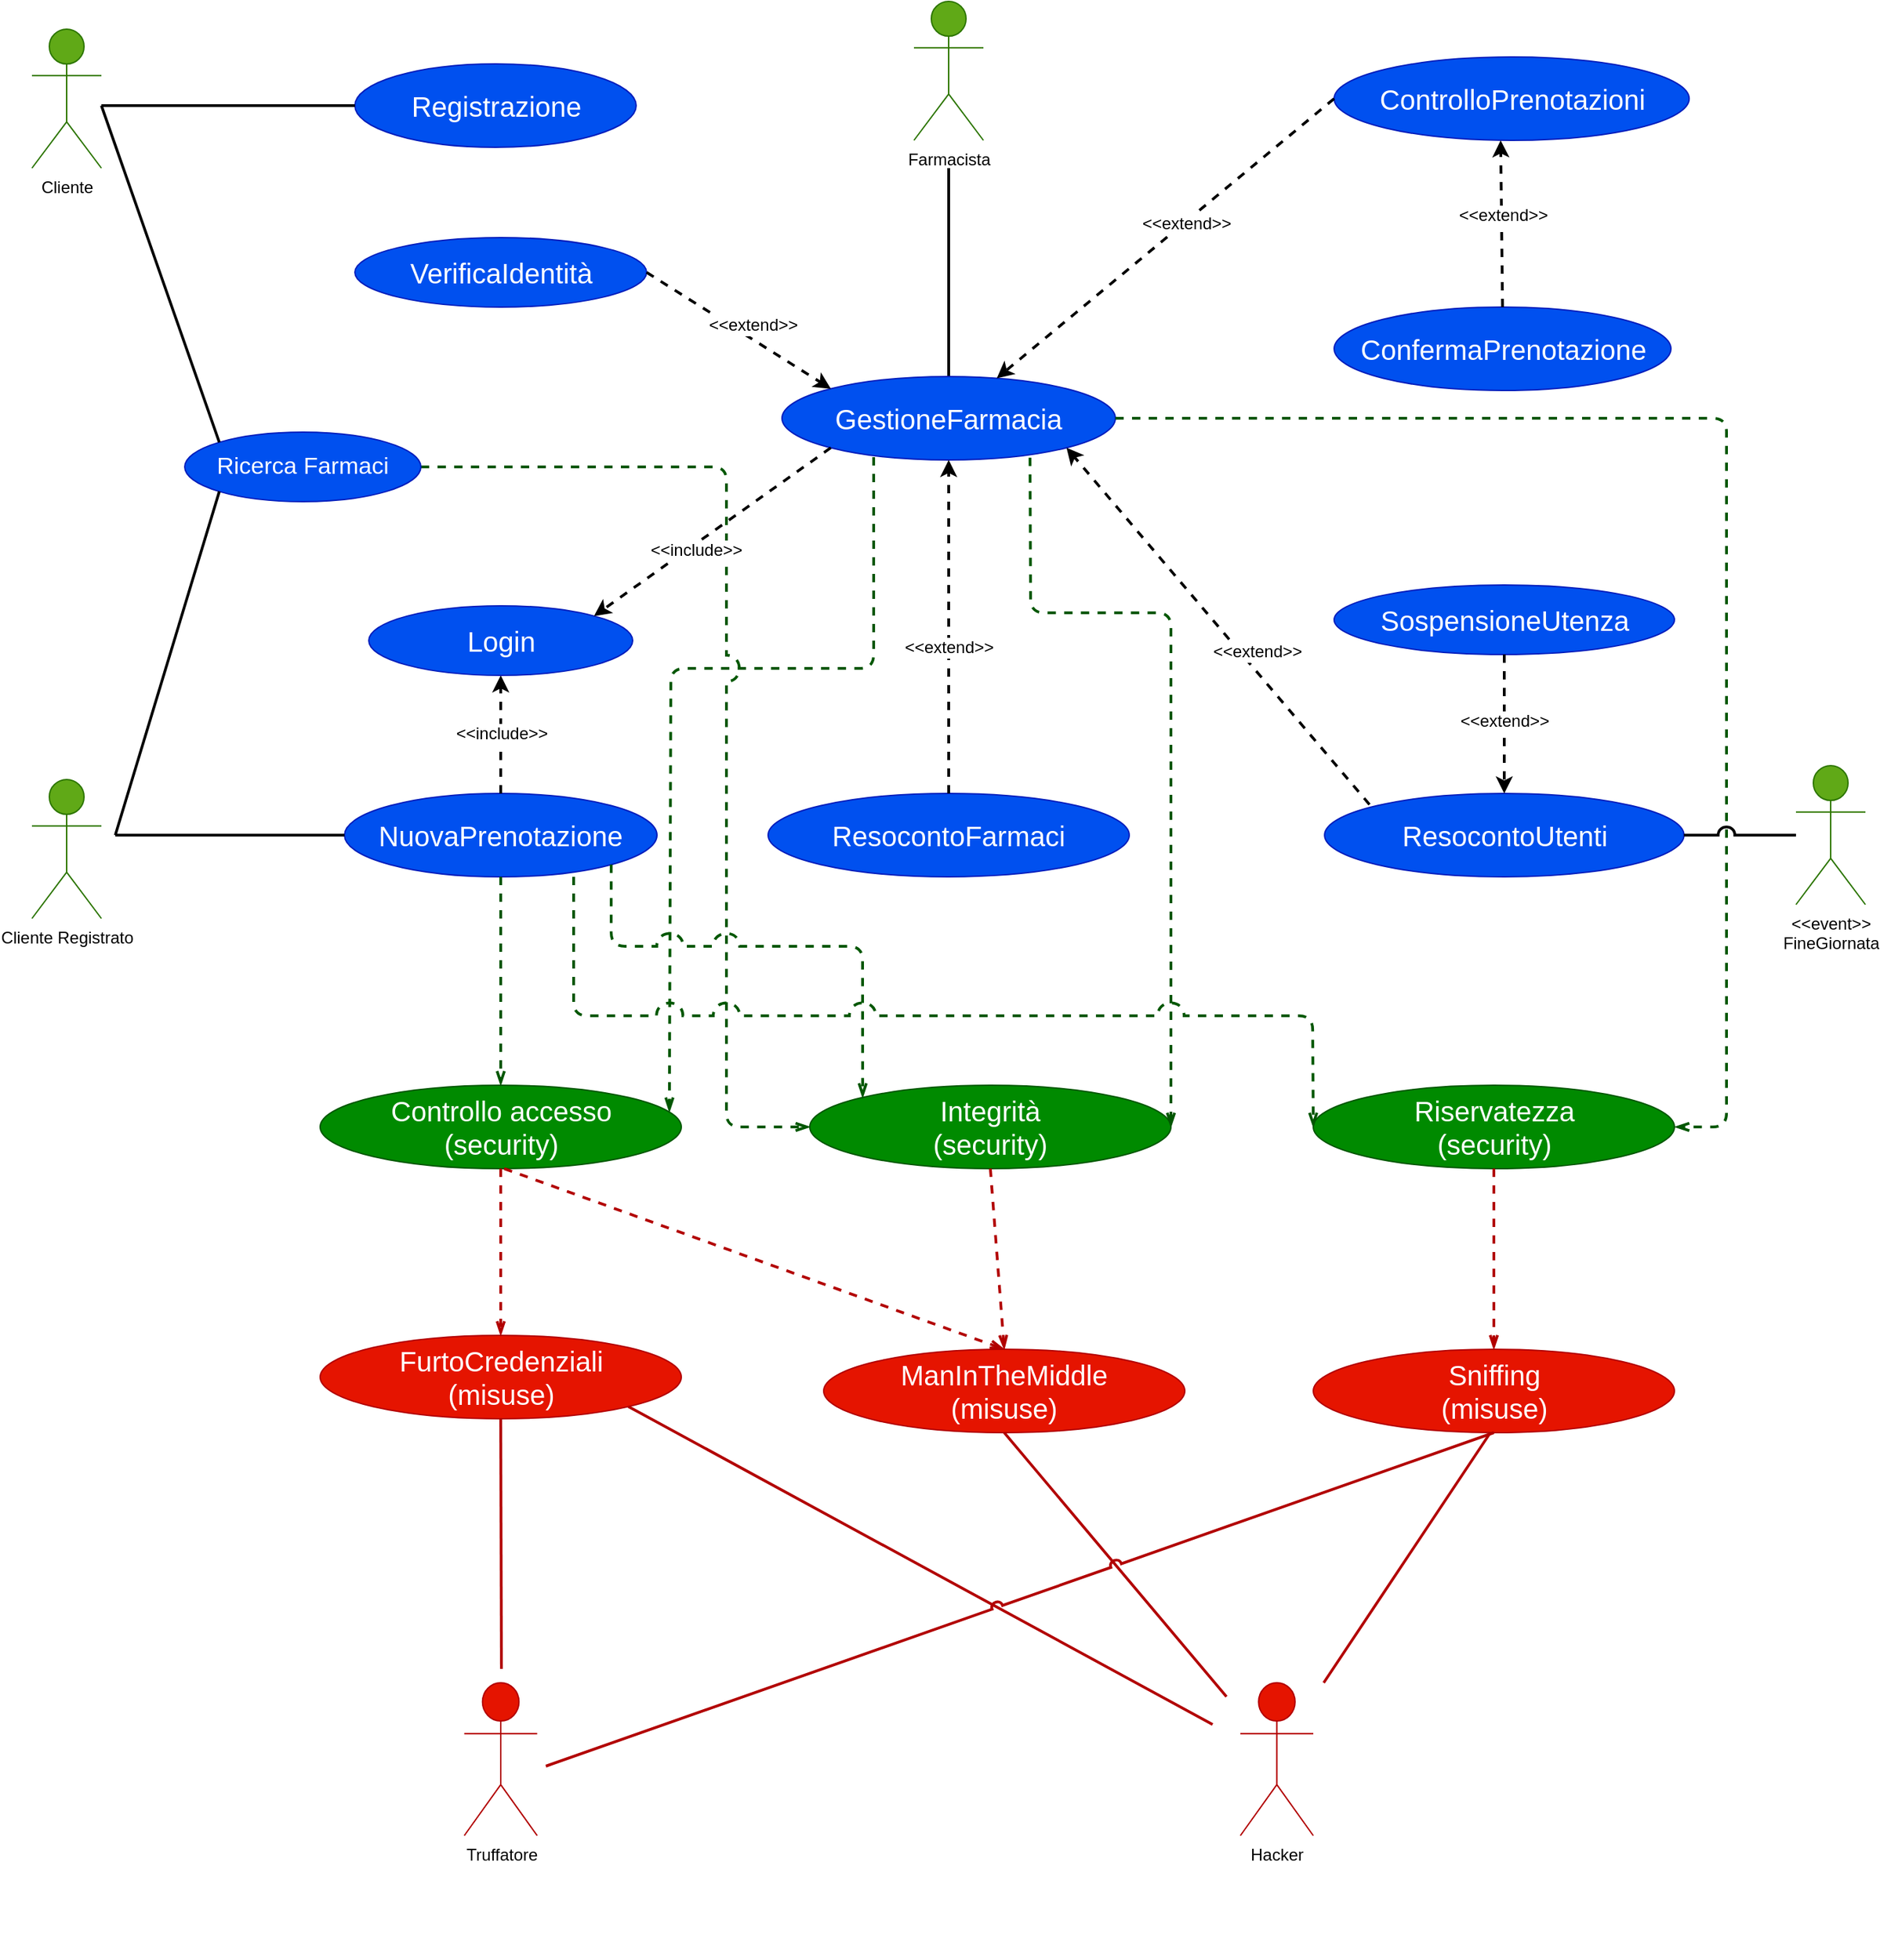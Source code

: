 <mxfile version="14.6.9" type="device"><diagram id="zhWC59HeOvKLoK2CXB_R" name="Page-1"><mxGraphModel dx="2583" dy="1465" grid="1" gridSize="10" guides="1" tooltips="1" connect="1" arrows="1" fold="1" page="1" pageScale="1" pageWidth="850" pageHeight="1100" math="0" shadow="0"><root><mxCell id="0"/><mxCell id="1" parent="0"/><mxCell id="ZKd7eqSZ4Y2QXAqBUfFo-42" value="" style="endArrow=openThin;html=1;strokeWidth=2;exitX=0.275;exitY=0.967;exitDx=0;exitDy=0;fillColor=#008a00;strokeColor=#005700;exitPerimeter=0;endFill=0;jumpStyle=arc;jumpSize=17;entryX=0.967;entryY=0.317;entryDx=0;entryDy=0;entryPerimeter=0;dashed=1;" parent="1" source="ZKd7eqSZ4Y2QXAqBUfFo-5" target="ZKd7eqSZ4Y2QXAqBUfFo-40" edge="1"><mxGeometry width="50" height="50" relative="1" as="geometry"><mxPoint x="944.675" y="757.678" as="sourcePoint"/><mxPoint x="990" y="1060" as="targetPoint"/><Array as="points"><mxPoint x="1136" y="750"/><mxPoint x="990" y="750"/></Array></mxGeometry></mxCell><mxCell id="ZKd7eqSZ4Y2QXAqBUfFo-48" value="" style="endArrow=openThin;html=1;strokeWidth=2;exitX=1;exitY=0.5;exitDx=0;exitDy=0;fillColor=#008a00;strokeColor=#005700;entryX=0;entryY=0.5;entryDx=0;entryDy=0;endFill=0;dashed=1;jumpStyle=arc;jumpSize=17;" parent="1" source="ZKd7eqSZ4Y2QXAqBUfFo-15" target="ZKd7eqSZ4Y2QXAqBUfFo-43" edge="1"><mxGeometry width="50" height="50" relative="1" as="geometry"><mxPoint x="1176" y="638.02" as="sourcePoint"/><mxPoint x="999.424" y="1068.787" as="targetPoint"/><Array as="points"><mxPoint x="1030" y="605"/><mxPoint x="1030" y="1080"/></Array></mxGeometry></mxCell><mxCell id="ZKd7eqSZ4Y2QXAqBUfFo-1" value="" style="endArrow=none;html=1;shadow=0;strokeWidth=2;fontSize=17;fontColor=#000000;exitX=0.5;exitY=0;exitDx=0;exitDy=0;fillColor=#1ba1e2;" parent="1" source="ZKd7eqSZ4Y2QXAqBUfFo-5" edge="1"><mxGeometry width="50" height="50" relative="1" as="geometry"><mxPoint x="1438.12" y="350" as="sourcePoint"/><mxPoint x="1190" y="390" as="targetPoint"/></mxGeometry></mxCell><mxCell id="ZKd7eqSZ4Y2QXAqBUfFo-2" value="&lt;font style=&quot;font-size: 20px&quot;&gt;Registrazione&lt;/font&gt;" style="ellipse;whiteSpace=wrap;html=1;fillColor=#0050ef;strokeColor=#001DBC;labelBackgroundColor=none;fontColor=#ffffff;" parent="1" vertex="1"><mxGeometry x="762.5" y="315" width="202.5" height="60" as="geometry"/></mxCell><mxCell id="ZKd7eqSZ4Y2QXAqBUfFo-5" value="GestioneFarmacia" style="ellipse;whiteSpace=wrap;html=1;labelBackgroundColor=none;fillColor=#0050ef;strokeColor=#001DBC;fontSize=20;fontColor=#ffffff;" parent="1" vertex="1"><mxGeometry x="1070" y="540" width="240" height="60" as="geometry"/></mxCell><mxCell id="ZKd7eqSZ4Y2QXAqBUfFo-6" value="NuovaPrenotazione" style="ellipse;whiteSpace=wrap;html=1;labelBackgroundColor=none;fontSize=20;fillColor=#0050ef;strokeColor=#001DBC;fontColor=#ffffff;" parent="1" vertex="1"><mxGeometry x="755" y="840" width="225" height="60" as="geometry"/></mxCell><mxCell id="ZKd7eqSZ4Y2QXAqBUfFo-7" value="" style="endArrow=classic;html=1;shadow=0;strokeColor=#000000;strokeWidth=2;fontSize=13;dashed=1;exitX=0.5;exitY=0;exitDx=0;exitDy=0;entryX=0.5;entryY=1;entryDx=0;entryDy=0;" parent="1" source="ZKd7eqSZ4Y2QXAqBUfFo-6" target="ZKd7eqSZ4Y2QXAqBUfFo-9" edge="1"><mxGeometry width="50" height="50" relative="1" as="geometry"><mxPoint x="730" y="825" as="sourcePoint"/><mxPoint x="780" y="775" as="targetPoint"/><Array as="points"/></mxGeometry></mxCell><mxCell id="ZKd7eqSZ4Y2QXAqBUfFo-8" value="&amp;lt;&amp;lt;include&amp;gt;&amp;gt;" style="edgeLabel;html=1;align=center;verticalAlign=middle;resizable=0;points=[];fontSize=12;fontColor=#000000;" parent="ZKd7eqSZ4Y2QXAqBUfFo-7" vertex="1" connectable="0"><mxGeometry x="0.327" y="-1" relative="1" as="geometry"><mxPoint x="-1" y="13" as="offset"/></mxGeometry></mxCell><mxCell id="ZKd7eqSZ4Y2QXAqBUfFo-9" value="&lt;div&gt;Login&lt;/div&gt;" style="ellipse;whiteSpace=wrap;html=1;labelBackgroundColor=none;fontSize=20;fillColor=#0050ef;strokeColor=#001DBC;fontColor=#ffffff;" parent="1" vertex="1"><mxGeometry x="772.5" y="705" width="190" height="50" as="geometry"/></mxCell><mxCell id="ZKd7eqSZ4Y2QXAqBUfFo-10" value="VerificaIdentità" style="ellipse;whiteSpace=wrap;html=1;labelBackgroundColor=none;fontSize=20;fillColor=#0050ef;strokeColor=#001DBC;fontColor=#ffffff;" parent="1" vertex="1"><mxGeometry x="762.5" y="440" width="210" height="50" as="geometry"/></mxCell><mxCell id="ZKd7eqSZ4Y2QXAqBUfFo-13" value="" style="endArrow=classic;html=1;shadow=0;dashed=1;strokeColor=#000000;strokeWidth=2;fontSize=12;fontColor=#000000;exitX=1;exitY=0.5;exitDx=0;exitDy=0;entryX=0;entryY=0;entryDx=0;entryDy=0;" parent="1" source="ZKd7eqSZ4Y2QXAqBUfFo-10" target="ZKd7eqSZ4Y2QXAqBUfFo-5" edge="1"><mxGeometry width="50" height="50" relative="1" as="geometry"><mxPoint x="1060" y="555" as="sourcePoint"/><mxPoint x="1120" y="595" as="targetPoint"/></mxGeometry></mxCell><mxCell id="ZKd7eqSZ4Y2QXAqBUfFo-14" value="&amp;lt;&amp;lt;extend&amp;gt;&amp;gt;" style="edgeLabel;html=1;align=center;verticalAlign=middle;resizable=0;points=[];fontSize=12;fontColor=#000000;" parent="ZKd7eqSZ4Y2QXAqBUfFo-13" vertex="1" connectable="0"><mxGeometry x="-0.245" y="3" relative="1" as="geometry"><mxPoint x="25.1" y="9.15" as="offset"/></mxGeometry></mxCell><mxCell id="ZKd7eqSZ4Y2QXAqBUfFo-15" value="Ricerca Farmaci" style="ellipse;whiteSpace=wrap;html=1;labelBackgroundColor=none;fontSize=17;fillColor=#0050ef;strokeColor=#001DBC;fontColor=#ffffff;" parent="1" vertex="1"><mxGeometry x="640" y="580" width="170" height="50" as="geometry"/></mxCell><mxCell id="ZKd7eqSZ4Y2QXAqBUfFo-16" value="" style="endArrow=none;html=1;shadow=0;strokeWidth=2;fontSize=17;fontColor=#000000;entryX=0;entryY=1;entryDx=0;entryDy=0;fillColor=#1ba1e2;" parent="1" target="ZKd7eqSZ4Y2QXAqBUfFo-15" edge="1"><mxGeometry width="50" height="50" relative="1" as="geometry"><mxPoint x="590" y="870" as="sourcePoint"/><mxPoint x="630" y="765" as="targetPoint"/></mxGeometry></mxCell><mxCell id="ZKd7eqSZ4Y2QXAqBUfFo-17" value="" style="endArrow=none;html=1;shadow=0;strokeWidth=2;fontSize=17;fontColor=#000000;entryX=0;entryY=0.5;entryDx=0;entryDy=0;fillColor=#1ba1e2;" parent="1" target="ZKd7eqSZ4Y2QXAqBUfFo-6" edge="1"><mxGeometry width="50" height="50" relative="1" as="geometry"><mxPoint x="590" y="870" as="sourcePoint"/><mxPoint x="670" y="865" as="targetPoint"/></mxGeometry></mxCell><mxCell id="ZKd7eqSZ4Y2QXAqBUfFo-18" value="" style="endArrow=none;html=1;shadow=0;strokeWidth=2;fontSize=17;fontColor=#000000;exitX=0;exitY=0;exitDx=0;exitDy=0;fillColor=#1ba1e2;" parent="1" source="ZKd7eqSZ4Y2QXAqBUfFo-15" edge="1"><mxGeometry width="50" height="50" relative="1" as="geometry"><mxPoint x="630" y="495" as="sourcePoint"/><mxPoint x="580" y="345" as="targetPoint"/></mxGeometry></mxCell><mxCell id="ZKd7eqSZ4Y2QXAqBUfFo-19" value="" style="endArrow=none;html=1;shadow=0;strokeWidth=2;fontSize=17;fontColor=#000000;entryX=0;entryY=0.5;entryDx=0;entryDy=0;fillColor=#1ba1e2;" parent="1" target="ZKd7eqSZ4Y2QXAqBUfFo-2" edge="1"><mxGeometry width="50" height="50" relative="1" as="geometry"><mxPoint x="580" y="345.0" as="sourcePoint"/><mxPoint x="700" y="345" as="targetPoint"/></mxGeometry></mxCell><mxCell id="ZKd7eqSZ4Y2QXAqBUfFo-20" value="SospensioneUtenza" style="ellipse;whiteSpace=wrap;html=1;labelBackgroundColor=none;fontSize=20;fillColor=#0050ef;strokeColor=#001DBC;direction=west;fontColor=#ffffff;" parent="1" vertex="1"><mxGeometry x="1467.5" y="690" width="245" height="50" as="geometry"/></mxCell><mxCell id="ZKd7eqSZ4Y2QXAqBUfFo-21" value="&lt;div&gt;&amp;lt;&amp;lt;event&amp;gt;&amp;gt;&lt;/div&gt;&lt;div&gt;FineGiornata&lt;br&gt;&lt;/div&gt;" style="shape=umlActor;verticalLabelPosition=bottom;verticalAlign=top;html=1;outlineConnect=0;labelBackgroundColor=none;fontSize=12;fillColor=#60a917;strokeColor=#2D7600;" parent="1" vertex="1"><mxGeometry x="1800" y="820" width="50" height="100" as="geometry"/></mxCell><mxCell id="ZKd7eqSZ4Y2QXAqBUfFo-22" value="ResocontoUtenti" style="ellipse;whiteSpace=wrap;html=1;labelBackgroundColor=none;fontSize=20;fillColor=#0050ef;strokeColor=#001DBC;fontColor=#ffffff;" parent="1" vertex="1"><mxGeometry x="1460.62" y="840" width="258.75" height="60" as="geometry"/></mxCell><mxCell id="ZKd7eqSZ4Y2QXAqBUfFo-24" value="" style="endArrow=classic;html=1;shadow=0;strokeColor=#000000;strokeWidth=2;fontSize=20;fontColor=#000000;exitX=0.5;exitY=0;exitDx=0;exitDy=0;entryX=0.5;entryY=0;entryDx=0;entryDy=0;dashed=1;" parent="1" source="ZKd7eqSZ4Y2QXAqBUfFo-20" target="ZKd7eqSZ4Y2QXAqBUfFo-22" edge="1"><mxGeometry width="50" height="50" relative="1" as="geometry"><mxPoint x="1255.62" y="650" as="sourcePoint"/><mxPoint x="1305.62" y="600" as="targetPoint"/></mxGeometry></mxCell><mxCell id="ZKd7eqSZ4Y2QXAqBUfFo-25" value="&amp;lt;&amp;lt;extend&amp;gt;&amp;gt;" style="edgeLabel;html=1;align=center;verticalAlign=middle;resizable=0;points=[];fontSize=12;fontColor=#000000;" parent="ZKd7eqSZ4Y2QXAqBUfFo-24" vertex="1" connectable="0"><mxGeometry x="0.2" y="-1" relative="1" as="geometry"><mxPoint x="1" y="-12.35" as="offset"/></mxGeometry></mxCell><mxCell id="ZKd7eqSZ4Y2QXAqBUfFo-26" value="ResocontoFarmaci" style="ellipse;whiteSpace=wrap;html=1;fontSize=20;fillColor=#0050ef;strokeColor=#001DBC;fontColor=#ffffff;" parent="1" vertex="1"><mxGeometry x="1060" y="840" width="260" height="60" as="geometry"/></mxCell><mxCell id="ZKd7eqSZ4Y2QXAqBUfFo-27" value="" style="endArrow=classic;html=1;dashed=1;fontSize=12;exitX=0;exitY=1;exitDx=0;exitDy=0;entryX=1;entryY=0;entryDx=0;entryDy=0;strokeWidth=2;" parent="1" source="ZKd7eqSZ4Y2QXAqBUfFo-5" target="ZKd7eqSZ4Y2QXAqBUfFo-9" edge="1"><mxGeometry width="50" height="50" relative="1" as="geometry"><mxPoint x="1060" y="645" as="sourcePoint"/><mxPoint x="1110" y="595" as="targetPoint"/></mxGeometry></mxCell><mxCell id="ZKd7eqSZ4Y2QXAqBUfFo-28" value="&amp;lt;&amp;lt;include&amp;gt;&amp;gt;" style="edgeLabel;html=1;align=center;verticalAlign=middle;resizable=0;points=[];fontSize=12;" parent="ZKd7eqSZ4Y2QXAqBUfFo-27" vertex="1" connectable="0"><mxGeometry x="0.173" y="5" relative="1" as="geometry"><mxPoint y="-1" as="offset"/></mxGeometry></mxCell><mxCell id="ZKd7eqSZ4Y2QXAqBUfFo-29" value="" style="endArrow=classic;html=1;shadow=0;strokeColor=#000000;strokeWidth=2;fontSize=12;fontColor=#000000;exitX=0.5;exitY=0;exitDx=0;exitDy=0;entryX=0.5;entryY=1;entryDx=0;entryDy=0;dashed=1;" parent="1" source="ZKd7eqSZ4Y2QXAqBUfFo-26" target="ZKd7eqSZ4Y2QXAqBUfFo-5" edge="1"><mxGeometry width="50" height="50" relative="1" as="geometry"><mxPoint x="1140" y="648.11" as="sourcePoint"/><mxPoint x="1286.897" y="811.897" as="targetPoint"/></mxGeometry></mxCell><mxCell id="ZKd7eqSZ4Y2QXAqBUfFo-30" value="&amp;lt;&amp;lt;extend&amp;gt;&amp;gt;" style="edgeLabel;html=1;align=center;verticalAlign=middle;resizable=0;points=[];fontSize=12;fontColor=#000000;" parent="ZKd7eqSZ4Y2QXAqBUfFo-29" vertex="1" connectable="0"><mxGeometry x="-0.245" y="3" relative="1" as="geometry"><mxPoint x="3" y="-15.0" as="offset"/></mxGeometry></mxCell><mxCell id="ZKd7eqSZ4Y2QXAqBUfFo-32" value="" style="endArrow=classic;html=1;shadow=0;dashed=1;strokeColor=#000000;strokeWidth=2;fontSize=12;fontColor=#000000;exitX=0.125;exitY=0.133;exitDx=0;exitDy=0;entryX=1;entryY=1;entryDx=0;entryDy=0;exitPerimeter=0;" parent="1" source="ZKd7eqSZ4Y2QXAqBUfFo-22" target="ZKd7eqSZ4Y2QXAqBUfFo-5" edge="1"><mxGeometry width="50" height="50" relative="1" as="geometry"><mxPoint x="1370" y="670" as="sourcePoint"/><mxPoint x="1370" y="550" as="targetPoint"/></mxGeometry></mxCell><mxCell id="ZKd7eqSZ4Y2QXAqBUfFo-33" value="&amp;lt;&amp;lt;extend&amp;gt;&amp;gt;" style="edgeLabel;html=1;align=center;verticalAlign=middle;resizable=0;points=[];fontSize=12;fontColor=#000000;" parent="ZKd7eqSZ4Y2QXAqBUfFo-32" vertex="1" connectable="0"><mxGeometry x="-0.245" y="3" relative="1" as="geometry"><mxPoint x="3" y="-15.0" as="offset"/></mxGeometry></mxCell><mxCell id="ZKd7eqSZ4Y2QXAqBUfFo-34" value="ControlloPrenotazioni" style="ellipse;whiteSpace=wrap;html=1;labelBackgroundColor=none;fontSize=20;fillColor=#0050ef;strokeColor=#001DBC;direction=west;fontColor=#ffffff;" parent="1" vertex="1"><mxGeometry x="1467.5" y="310" width="255.62" height="60" as="geometry"/></mxCell><mxCell id="ZKd7eqSZ4Y2QXAqBUfFo-35" value="" style="endArrow=classic;html=1;shadow=0;strokeColor=#000000;strokeWidth=2;fontSize=13;fontColor=#000000;dashed=1;exitX=1;exitY=0.5;exitDx=0;exitDy=0;" parent="1" source="ZKd7eqSZ4Y2QXAqBUfFo-34" target="ZKd7eqSZ4Y2QXAqBUfFo-5" edge="1"><mxGeometry width="50" height="50" relative="1" as="geometry"><mxPoint x="1456.87" y="454.29" as="sourcePoint"/><mxPoint x="1299.37" y="454.29" as="targetPoint"/></mxGeometry></mxCell><mxCell id="ZKd7eqSZ4Y2QXAqBUfFo-36" value="&amp;lt;&amp;lt;extend&amp;gt;&amp;gt;" style="edgeLabel;html=1;align=center;verticalAlign=middle;resizable=0;points=[];fontSize=12;fontColor=#000000;" parent="ZKd7eqSZ4Y2QXAqBUfFo-35" vertex="1" connectable="0"><mxGeometry x="-0.312" y="-2" relative="1" as="geometry"><mxPoint x="-22" y="22" as="offset"/></mxGeometry></mxCell><mxCell id="ZKd7eqSZ4Y2QXAqBUfFo-37" value="ConfermaPrenotazione" style="ellipse;whiteSpace=wrap;html=1;labelBackgroundColor=none;fontSize=20;fillColor=#0050ef;strokeColor=#001DBC;direction=west;fontColor=#ffffff;" parent="1" vertex="1"><mxGeometry x="1467.5" y="490" width="242.5" height="60" as="geometry"/></mxCell><mxCell id="ZKd7eqSZ4Y2QXAqBUfFo-38" value="" style="endArrow=classic;html=1;shadow=0;strokeColor=#000000;strokeWidth=2;fontSize=20;fontColor=#000000;entryX=0.531;entryY=0;entryDx=0;entryDy=0;dashed=1;exitX=0.5;exitY=1;exitDx=0;exitDy=0;entryPerimeter=0;" parent="1" source="ZKd7eqSZ4Y2QXAqBUfFo-37" target="ZKd7eqSZ4Y2QXAqBUfFo-34" edge="1"><mxGeometry width="50" height="50" relative="1" as="geometry"><mxPoint x="1581.68" y="420" as="sourcePoint"/><mxPoint x="1581.68" y="360" as="targetPoint"/></mxGeometry></mxCell><mxCell id="ZKd7eqSZ4Y2QXAqBUfFo-39" value="&amp;lt;&amp;lt;extend&amp;gt;&amp;gt;" style="edgeLabel;html=1;align=center;verticalAlign=middle;resizable=0;points=[];fontSize=12;fontColor=#000000;" parent="ZKd7eqSZ4Y2QXAqBUfFo-38" vertex="1" connectable="0"><mxGeometry x="0.2" y="-1" relative="1" as="geometry"><mxPoint y="6" as="offset"/></mxGeometry></mxCell><mxCell id="ZKd7eqSZ4Y2QXAqBUfFo-40" value="Controllo accesso&lt;br&gt;(security)" style="ellipse;whiteSpace=wrap;html=1;fontSize=20;fillColor=#008a00;strokeColor=#005700;fontColor=#ffffff;" parent="1" vertex="1"><mxGeometry x="737.5" y="1050" width="260" height="60" as="geometry"/></mxCell><mxCell id="ZKd7eqSZ4Y2QXAqBUfFo-41" value="Riservatezza&lt;br&gt;(security)" style="ellipse;whiteSpace=wrap;html=1;fontSize=20;fillColor=#008a00;strokeColor=#005700;fontColor=#ffffff;" parent="1" vertex="1"><mxGeometry x="1452.5" y="1050" width="260" height="60" as="geometry"/></mxCell><mxCell id="ZKd7eqSZ4Y2QXAqBUfFo-43" value="Integrità&lt;br&gt;(security)" style="ellipse;whiteSpace=wrap;html=1;fontSize=20;fillColor=#008a00;strokeColor=#005700;fontColor=#ffffff;" parent="1" vertex="1"><mxGeometry x="1090" y="1050" width="260" height="60" as="geometry"/></mxCell><mxCell id="ZKd7eqSZ4Y2QXAqBUfFo-44" value="" style="endArrow=openThin;html=1;strokeWidth=2;exitX=0.5;exitY=1;exitDx=0;exitDy=0;fillColor=#008a00;strokeColor=#005700;endFill=0;jumpStyle=arc;dashed=1;jumpSize=17;" parent="1" source="ZKd7eqSZ4Y2QXAqBUfFo-6" target="ZKd7eqSZ4Y2QXAqBUfFo-40" edge="1"><mxGeometry width="50" height="50" relative="1" as="geometry"><mxPoint x="1146" y="608.02" as="sourcePoint"/><mxPoint x="969.424" y="1038.787" as="targetPoint"/></mxGeometry></mxCell><mxCell id="ZKd7eqSZ4Y2QXAqBUfFo-45" value="" style="endArrow=openThin;html=1;strokeWidth=2;exitX=1;exitY=0.5;exitDx=0;exitDy=0;fillColor=#008a00;strokeColor=#005700;endFill=0;jumpStyle=arc;dashed=1;jumpSize=17;" parent="1" source="ZKd7eqSZ4Y2QXAqBUfFo-5" edge="1"><mxGeometry width="50" height="50" relative="1" as="geometry"><mxPoint x="1240.58" y="589.23" as="sourcePoint"/><mxPoint x="1713" y="1080" as="targetPoint"/><Array as="points"><mxPoint x="1750" y="570"/><mxPoint x="1750" y="950"/><mxPoint x="1750" y="1080"/></Array></mxGeometry></mxCell><mxCell id="ZKd7eqSZ4Y2QXAqBUfFo-46" value="" style="endArrow=openThin;html=1;strokeWidth=2;fillColor=#008a00;strokeColor=#005700;entryX=1;entryY=0.5;entryDx=0;entryDy=0;endFill=0;jumpStyle=arc;dashed=1;jumpSize=17;exitX=0.744;exitY=0.972;exitDx=0;exitDy=0;exitPerimeter=0;" parent="1" source="ZKd7eqSZ4Y2QXAqBUfFo-5" target="ZKd7eqSZ4Y2QXAqBUfFo-43" edge="1"><mxGeometry width="50" height="50" relative="1" as="geometry"><mxPoint x="1240" y="710" as="sourcePoint"/><mxPoint x="1290.924" y="1030.767" as="targetPoint"/><Array as="points"><mxPoint x="1249" y="710"/><mxPoint x="1350" y="710"/></Array></mxGeometry></mxCell><mxCell id="ZKd7eqSZ4Y2QXAqBUfFo-50" value="Sniffing&lt;br&gt;(misuse)" style="ellipse;whiteSpace=wrap;html=1;fontSize=20;fillColor=#e51400;strokeColor=#B20000;fontColor=#ffffff;" parent="1" vertex="1"><mxGeometry x="1452.5" y="1240" width="260" height="60" as="geometry"/></mxCell><mxCell id="ZKd7eqSZ4Y2QXAqBUfFo-51" value="ManInTheMiddle&lt;br&gt;(misuse)" style="ellipse;whiteSpace=wrap;html=1;fontSize=20;fillColor=#e51400;strokeColor=#B20000;fontColor=#ffffff;" parent="1" vertex="1"><mxGeometry x="1100" y="1240" width="260" height="60" as="geometry"/></mxCell><mxCell id="ZKd7eqSZ4Y2QXAqBUfFo-52" value="FurtoCredenziali&lt;br&gt;(misuse)" style="ellipse;whiteSpace=wrap;html=1;fontSize=20;fillColor=#e51400;strokeColor=#B20000;fontColor=#ffffff;" parent="1" vertex="1"><mxGeometry x="737.5" y="1230" width="260" height="60" as="geometry"/></mxCell><mxCell id="ZKd7eqSZ4Y2QXAqBUfFo-53" value="" style="endArrow=openThin;html=1;strokeWidth=2;exitX=0.5;exitY=1;exitDx=0;exitDy=0;fillColor=#e51400;strokeColor=#B20000;entryX=0.5;entryY=0;entryDx=0;entryDy=0;endFill=0;jumpStyle=arc;dashed=1;jumpSize=17;" parent="1" source="ZKd7eqSZ4Y2QXAqBUfFo-41" target="ZKd7eqSZ4Y2QXAqBUfFo-50" edge="1"><mxGeometry width="50" height="50" relative="1" as="geometry"><mxPoint x="898.792" y="1122.47" as="sourcePoint"/><mxPoint x="1069.996" y="1289.997" as="targetPoint"/></mxGeometry></mxCell><mxCell id="ZKd7eqSZ4Y2QXAqBUfFo-54" value="" style="endArrow=none;html=1;strokeWidth=2;exitX=0.5;exitY=1;exitDx=0;exitDy=0;fillColor=#e51400;strokeColor=#B20000;endFill=0;" parent="1" source="ZKd7eqSZ4Y2QXAqBUfFo-52" edge="1"><mxGeometry width="50" height="50" relative="1" as="geometry"><mxPoint x="670.002" y="1300.0" as="sourcePoint"/><mxPoint x="868" y="1470" as="targetPoint"/></mxGeometry></mxCell><mxCell id="ZKd7eqSZ4Y2QXAqBUfFo-55" value="" style="endArrow=none;html=1;strokeWidth=2;exitX=1;exitY=1;exitDx=0;exitDy=0;fillColor=#e51400;strokeColor=#B20000;endFill=0;jumpStyle=arc;" parent="1" source="ZKd7eqSZ4Y2QXAqBUfFo-52" edge="1"><mxGeometry width="50" height="50" relative="1" as="geometry"><mxPoint x="1020" y="1300" as="sourcePoint"/><mxPoint x="1380" y="1510" as="targetPoint"/></mxGeometry></mxCell><mxCell id="ZKd7eqSZ4Y2QXAqBUfFo-56" value="" style="endArrow=openThin;html=1;strokeWidth=2;exitX=0.5;exitY=1;exitDx=0;exitDy=0;fillColor=#e51400;strokeColor=#B20000;entryX=0.5;entryY=0;entryDx=0;entryDy=0;endFill=0;jumpStyle=arc;dashed=1;jumpSize=17;" parent="1" source="ZKd7eqSZ4Y2QXAqBUfFo-40" target="ZKd7eqSZ4Y2QXAqBUfFo-52" edge="1"><mxGeometry width="50" height="50" relative="1" as="geometry"><mxPoint x="860" y="1110" as="sourcePoint"/><mxPoint x="1230" y="1240" as="targetPoint"/></mxGeometry></mxCell><mxCell id="ZKd7eqSZ4Y2QXAqBUfFo-57" value="" style="endArrow=openThin;html=1;strokeWidth=2;fillColor=#e51400;strokeColor=#B20000;entryX=0.5;entryY=0;entryDx=0;entryDy=0;endFill=0;jumpStyle=arc;dashed=1;jumpSize=17;" parent="1" target="ZKd7eqSZ4Y2QXAqBUfFo-51" edge="1"><mxGeometry width="50" height="50" relative="1" as="geometry"><mxPoint x="870" y="1110" as="sourcePoint"/><mxPoint x="1241" y="1240" as="targetPoint"/></mxGeometry></mxCell><mxCell id="ZKd7eqSZ4Y2QXAqBUfFo-58" value="" style="endArrow=none;html=1;strokeWidth=2;fillColor=#e51400;strokeColor=#B20000;endFill=0;exitX=0.5;exitY=1;exitDx=0;exitDy=0;jumpStyle=arc;" parent="1" source="ZKd7eqSZ4Y2QXAqBUfFo-51" edge="1"><mxGeometry width="50" height="50" relative="1" as="geometry"><mxPoint x="1200" y="1340" as="sourcePoint"/><mxPoint x="1390" y="1490" as="targetPoint"/></mxGeometry></mxCell><mxCell id="ZKd7eqSZ4Y2QXAqBUfFo-59" value="" style="endArrow=none;html=1;strokeWidth=2;exitX=0.5;exitY=1;exitDx=0;exitDy=0;fillColor=#e51400;strokeColor=#B20000;endFill=0;jumpStyle=arc;" parent="1" source="ZKd7eqSZ4Y2QXAqBUfFo-50" edge="1"><mxGeometry width="50" height="50" relative="1" as="geometry"><mxPoint x="969.424" y="1291.213" as="sourcePoint"/><mxPoint x="900" y="1540" as="targetPoint"/></mxGeometry></mxCell><mxCell id="ZKd7eqSZ4Y2QXAqBUfFo-60" value="" style="endArrow=openThin;html=1;strokeWidth=2;fillColor=#e51400;strokeColor=#B20000;endFill=0;exitX=0.5;exitY=1;exitDx=0;exitDy=0;jumpStyle=arc;dashed=1;jumpSize=17;" parent="1" source="ZKd7eqSZ4Y2QXAqBUfFo-43" edge="1"><mxGeometry width="50" height="50" relative="1" as="geometry"><mxPoint x="1250" y="1130" as="sourcePoint"/><mxPoint x="1230" y="1240" as="targetPoint"/></mxGeometry></mxCell><mxCell id="ZKd7eqSZ4Y2QXAqBUfFo-61" value="Truffatore" style="shape=umlActor;verticalLabelPosition=bottom;verticalAlign=top;html=1;outlineConnect=0;labelBackgroundColor=none;fillColor=#e51400;strokeColor=#B20000;" parent="1" vertex="1"><mxGeometry x="841.25" y="1480" width="52.5" height="110" as="geometry"/></mxCell><mxCell id="ZKd7eqSZ4Y2QXAqBUfFo-62" style="edgeStyle=orthogonalEdgeStyle;rounded=0;orthogonalLoop=1;jettySize=auto;html=1;exitX=0.5;exitY=1;exitDx=0;exitDy=0;" parent="1" edge="1"><mxGeometry relative="1" as="geometry"><mxPoint x="877" y="1670" as="sourcePoint"/><mxPoint x="877" y="1670" as="targetPoint"/></mxGeometry></mxCell><mxCell id="ZKd7eqSZ4Y2QXAqBUfFo-63" value="&lt;div&gt;Hacker&lt;/div&gt;" style="shape=umlActor;verticalLabelPosition=bottom;verticalAlign=top;html=1;outlineConnect=0;labelBackgroundColor=none;fillColor=#e51400;strokeColor=#B20000;" parent="1" vertex="1"><mxGeometry x="1400" y="1480" width="52.5" height="110" as="geometry"/></mxCell><mxCell id="ZKd7eqSZ4Y2QXAqBUfFo-64" value="" style="endArrow=none;html=1;strokeWidth=2;fillColor=#e51400;strokeColor=#B20000;endFill=0;" parent="1" edge="1"><mxGeometry width="50" height="50" relative="1" as="geometry"><mxPoint x="1580" y="1300" as="sourcePoint"/><mxPoint x="1460" y="1480" as="targetPoint"/></mxGeometry></mxCell><mxCell id="ZKd7eqSZ4Y2QXAqBUfFo-65" value="&lt;div&gt;Cliente&lt;/div&gt;" style="shape=umlActor;verticalLabelPosition=bottom;verticalAlign=top;html=1;outlineConnect=0;labelBackgroundColor=none;fontSize=12;fillColor=#60a917;strokeColor=#2D7600;" parent="1" vertex="1"><mxGeometry x="530" y="290" width="50" height="100" as="geometry"/></mxCell><mxCell id="ZKd7eqSZ4Y2QXAqBUfFo-47" value="" style="endArrow=openThin;html=1;strokeWidth=2;exitX=1;exitY=1;exitDx=0;exitDy=0;fillColor=#008a00;strokeColor=#005700;entryX=0;entryY=0;entryDx=0;entryDy=0;endFill=0;jumpStyle=arc;dashed=1;jumpSize=17;" parent="1" source="ZKd7eqSZ4Y2QXAqBUfFo-6" target="ZKd7eqSZ4Y2QXAqBUfFo-43" edge="1"><mxGeometry width="50" height="50" relative="1" as="geometry"><mxPoint x="1166" y="628.02" as="sourcePoint"/><mxPoint x="989.424" y="1058.787" as="targetPoint"/><Array as="points"><mxPoint x="947" y="950"/><mxPoint x="1128" y="950"/></Array></mxGeometry></mxCell><mxCell id="ZKd7eqSZ4Y2QXAqBUfFo-49" value="" style="endArrow=openThin;html=1;strokeWidth=2;fillColor=#008a00;strokeColor=#005700;entryX=0;entryY=0.5;entryDx=0;entryDy=0;endFill=0;jumpStyle=arc;dashed=1;jumpSize=17;shadow=0;sketch=0;rounded=1;" parent="1" target="ZKd7eqSZ4Y2QXAqBUfFo-41" edge="1"><mxGeometry width="50" height="50" relative="1" as="geometry"><mxPoint x="920" y="900" as="sourcePoint"/><mxPoint x="1009.424" y="1078.787" as="targetPoint"/><Array as="points"><mxPoint x="920" y="1000"/><mxPoint x="1452" y="1000"/></Array></mxGeometry></mxCell><mxCell id="ZKd7eqSZ4Y2QXAqBUfFo-23" value="" style="endArrow=none;html=1;shadow=0;strokeWidth=2;fontSize=20;fontColor=#000000;fillColor=#1ba1e2;jumpStyle=arc;jumpSize=10;" parent="1" source="ZKd7eqSZ4Y2QXAqBUfFo-22" target="ZKd7eqSZ4Y2QXAqBUfFo-21" edge="1"><mxGeometry width="50" height="50" relative="1" as="geometry"><mxPoint x="1660" y="870" as="sourcePoint"/><mxPoint x="1710" y="870" as="targetPoint"/><Array as="points"/></mxGeometry></mxCell><mxCell id="pdiol7UvgV4M4ndIVQuy-11" value="&lt;div&gt;Farmacista&lt;/div&gt;&lt;div&gt;&lt;br&gt;&lt;/div&gt;" style="shape=umlActor;verticalLabelPosition=bottom;verticalAlign=top;html=1;outlineConnect=0;labelBackgroundColor=none;fontSize=12;fillColor=#60a917;strokeColor=#2D7600;" vertex="1" parent="1"><mxGeometry x="1165" y="270" width="50" height="100" as="geometry"/></mxCell><mxCell id="pdiol7UvgV4M4ndIVQuy-14" value="&lt;div&gt;Cliente Registrato&lt;/div&gt;" style="shape=umlActor;verticalLabelPosition=bottom;verticalAlign=top;html=1;outlineConnect=0;labelBackgroundColor=none;fontSize=12;fillColor=#60a917;strokeColor=#2D7600;" vertex="1" parent="1"><mxGeometry x="530" y="830" width="50" height="100" as="geometry"/></mxCell></root></mxGraphModel></diagram></mxfile>